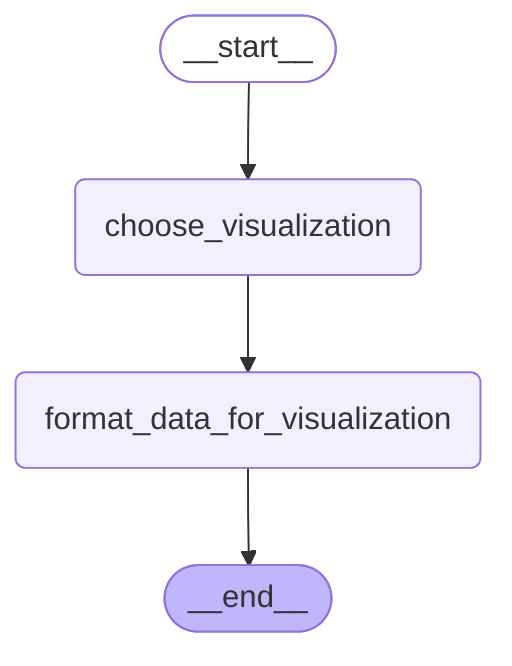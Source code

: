 ---
config:
  flowchart:
    curve: basis
---
graph TD;
	__start__([<p>__start__</p>]):::first
	choose_visualization(choose_visualization)
	format_data_for_visualization(format_data_for_visualization)
	__end__([<p>__end__</p>]):::last
	__start__ --> choose_visualization;
	choose_visualization --> format_data_for_visualization;
	format_data_for_visualization --> __end__;
	classDef default fill:#f2f0ff,line-height:1.2
	classDef first fill-opacity:0
	classDef last fill:#bfb6fc